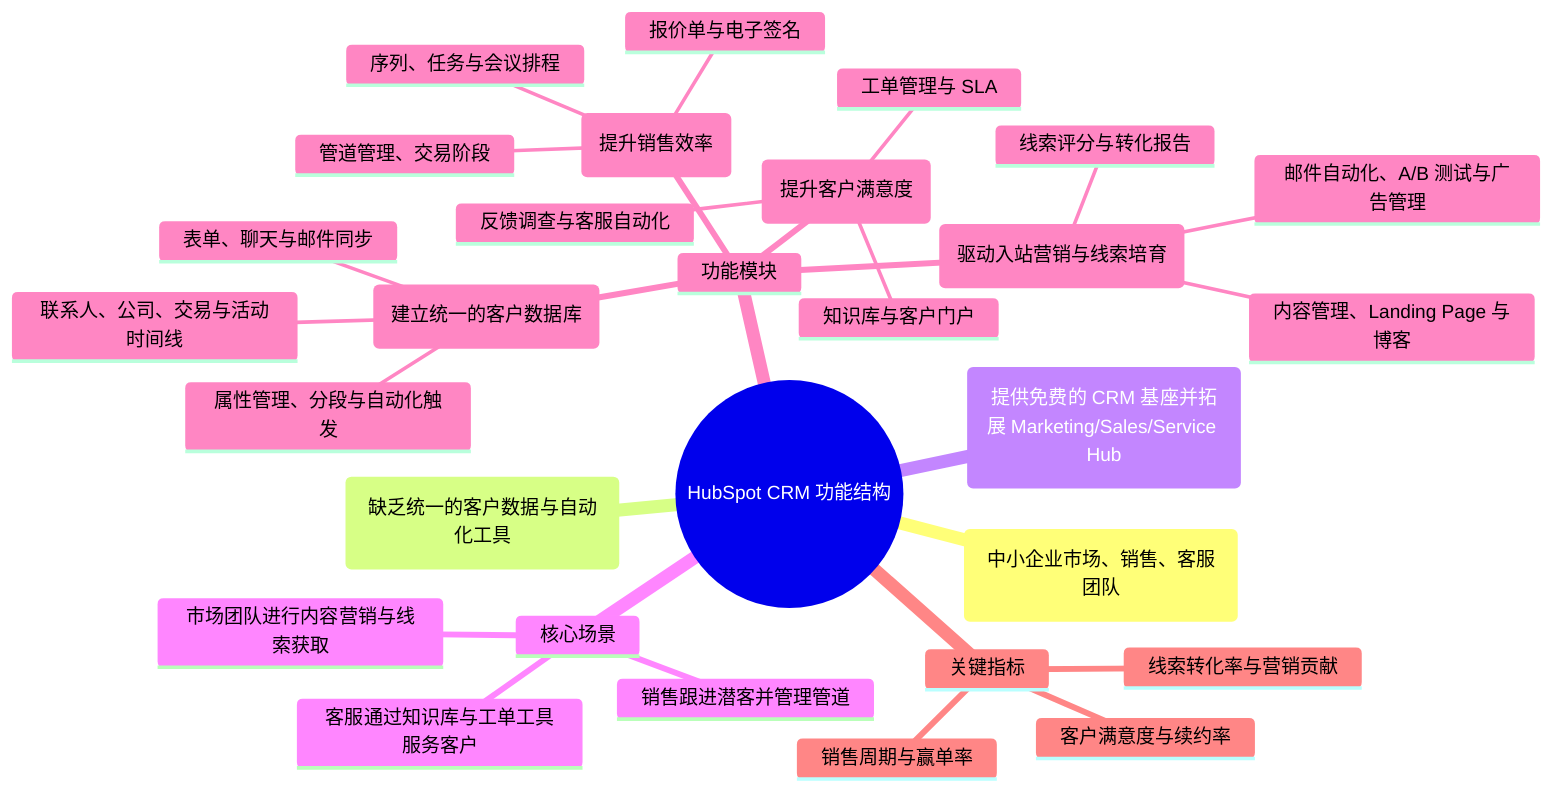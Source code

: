 %% Auto-generated by scripts/generate_assets.py
mindmap
  root((HubSpot CRM 功能结构))
    目标用户(中小企业市场、销售、客服团队)
    核心痛点(缺乏统一的客户数据与自动化工具)
    价值主张(提供免费的 CRM 基座并拓展 Marketing/Sales/Service Hub)
    核心场景
      市场团队进行内容营销与线索获取
      销售跟进潜客并管理管道
      客服通过知识库与工单工具服务客户
    功能模块
      CRM 与联系人(建立统一的客户数据库)
        联系人、公司、交易与活动时间线
        表单、聊天与邮件同步
        属性管理、分段与自动化触发
      Marketing Hub(驱动入站营销与线索培育)
        内容管理、Landing Page 与博客
        邮件自动化、A/B 测试与广告管理
        线索评分与转化报告
      Sales Hub(提升销售效率)
        管道管理、交易阶段
        序列、任务与会议排程
        报价单与电子签名
      Service Hub(提升客户满意度)
        工单管理与 SLA
        知识库与客户门户
        反馈调查与客服自动化
    关键指标
      线索转化率与营销贡献
      销售周期与赢单率
      客户满意度与续约率